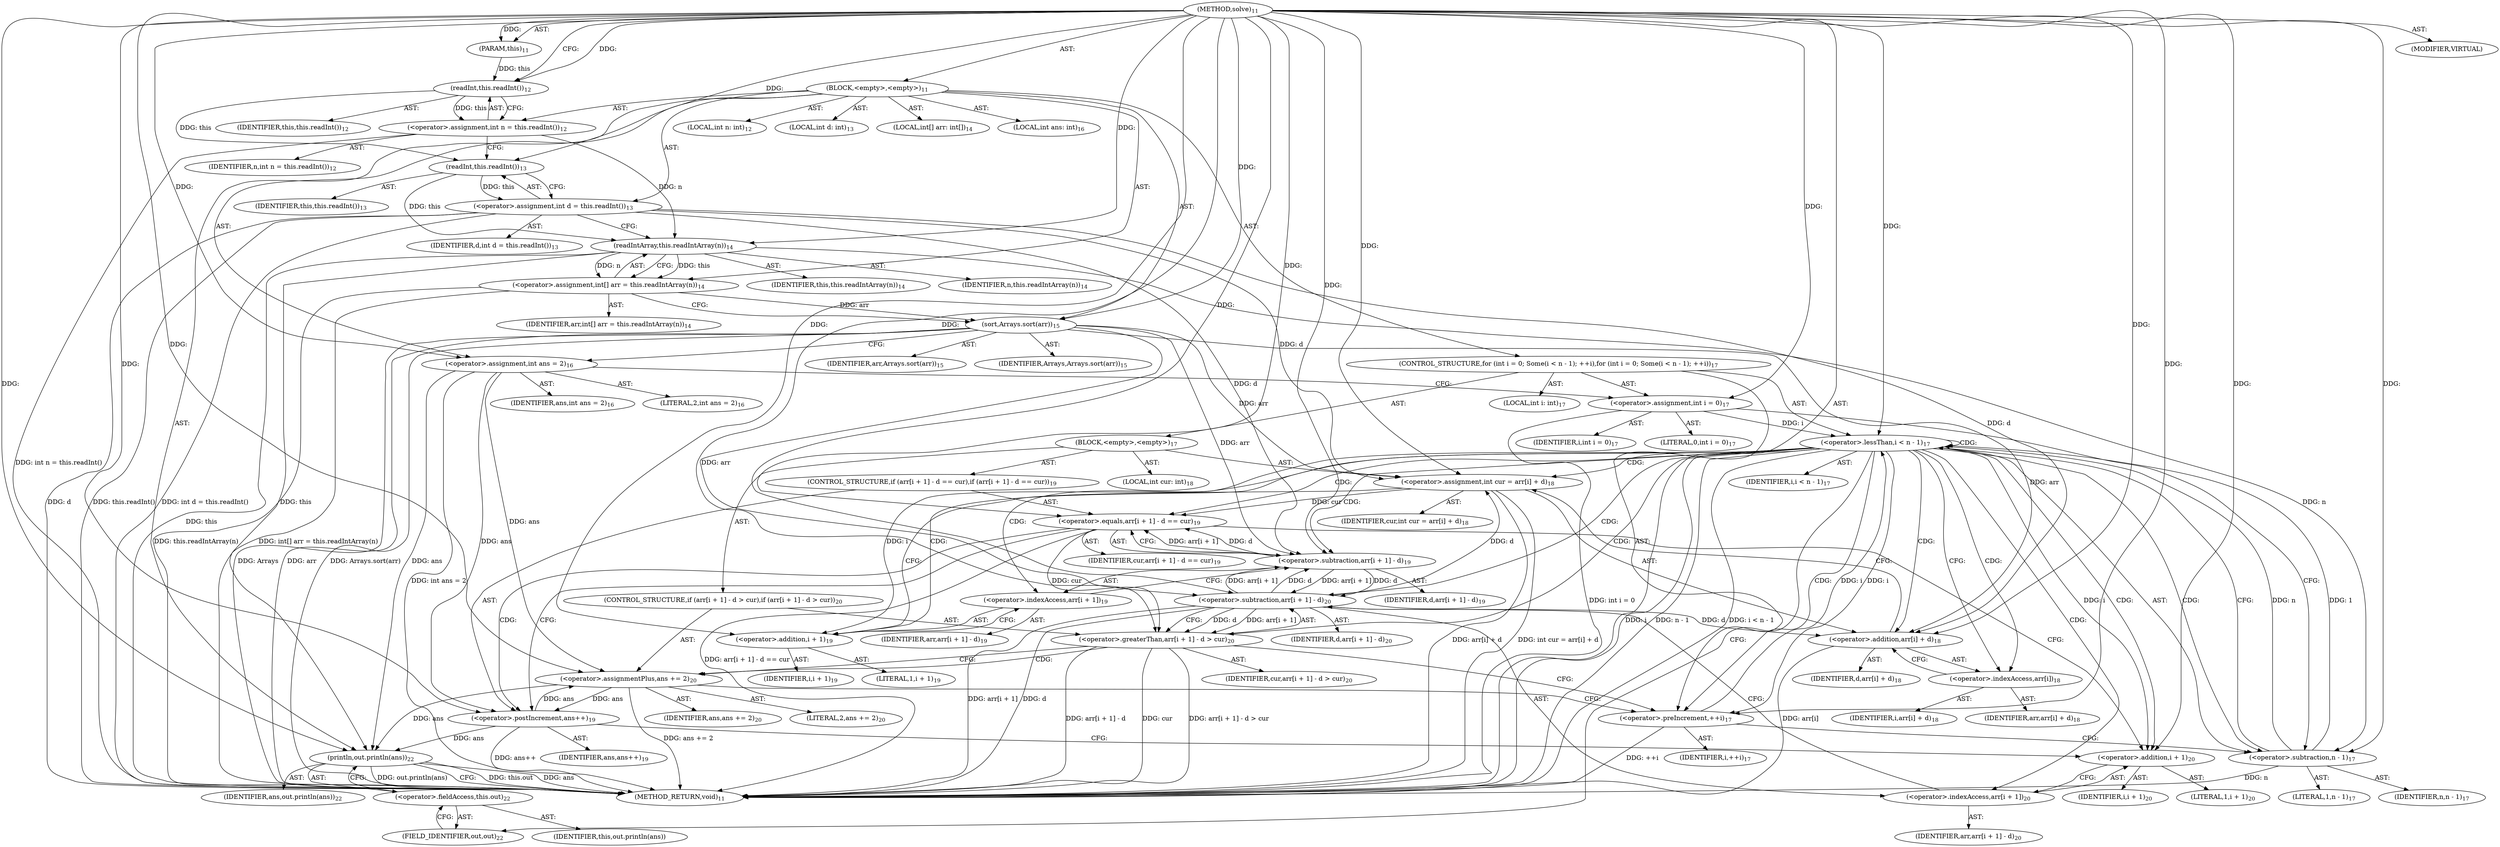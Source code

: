 digraph "solve" {  
"35" [label = <(METHOD,solve)<SUB>11</SUB>> ]
"4" [label = <(PARAM,this)<SUB>11</SUB>> ]
"36" [label = <(BLOCK,&lt;empty&gt;,&lt;empty&gt;)<SUB>11</SUB>> ]
"37" [label = <(LOCAL,int n: int)<SUB>12</SUB>> ]
"38" [label = <(&lt;operator&gt;.assignment,int n = this.readInt())<SUB>12</SUB>> ]
"39" [label = <(IDENTIFIER,n,int n = this.readInt())<SUB>12</SUB>> ]
"40" [label = <(readInt,this.readInt())<SUB>12</SUB>> ]
"3" [label = <(IDENTIFIER,this,this.readInt())<SUB>12</SUB>> ]
"41" [label = <(LOCAL,int d: int)<SUB>13</SUB>> ]
"42" [label = <(&lt;operator&gt;.assignment,int d = this.readInt())<SUB>13</SUB>> ]
"43" [label = <(IDENTIFIER,d,int d = this.readInt())<SUB>13</SUB>> ]
"44" [label = <(readInt,this.readInt())<SUB>13</SUB>> ]
"5" [label = <(IDENTIFIER,this,this.readInt())<SUB>13</SUB>> ]
"45" [label = <(LOCAL,int[] arr: int[])<SUB>14</SUB>> ]
"46" [label = <(&lt;operator&gt;.assignment,int[] arr = this.readIntArray(n))<SUB>14</SUB>> ]
"47" [label = <(IDENTIFIER,arr,int[] arr = this.readIntArray(n))<SUB>14</SUB>> ]
"48" [label = <(readIntArray,this.readIntArray(n))<SUB>14</SUB>> ]
"6" [label = <(IDENTIFIER,this,this.readIntArray(n))<SUB>14</SUB>> ]
"49" [label = <(IDENTIFIER,n,this.readIntArray(n))<SUB>14</SUB>> ]
"50" [label = <(sort,Arrays.sort(arr))<SUB>15</SUB>> ]
"51" [label = <(IDENTIFIER,Arrays,Arrays.sort(arr))<SUB>15</SUB>> ]
"52" [label = <(IDENTIFIER,arr,Arrays.sort(arr))<SUB>15</SUB>> ]
"53" [label = <(LOCAL,int ans: int)<SUB>16</SUB>> ]
"54" [label = <(&lt;operator&gt;.assignment,int ans = 2)<SUB>16</SUB>> ]
"55" [label = <(IDENTIFIER,ans,int ans = 2)<SUB>16</SUB>> ]
"56" [label = <(LITERAL,2,int ans = 2)<SUB>16</SUB>> ]
"57" [label = <(CONTROL_STRUCTURE,for (int i = 0; Some(i &lt; n - 1); ++i),for (int i = 0; Some(i &lt; n - 1); ++i))<SUB>17</SUB>> ]
"58" [label = <(LOCAL,int i: int)<SUB>17</SUB>> ]
"59" [label = <(&lt;operator&gt;.assignment,int i = 0)<SUB>17</SUB>> ]
"60" [label = <(IDENTIFIER,i,int i = 0)<SUB>17</SUB>> ]
"61" [label = <(LITERAL,0,int i = 0)<SUB>17</SUB>> ]
"62" [label = <(&lt;operator&gt;.lessThan,i &lt; n - 1)<SUB>17</SUB>> ]
"63" [label = <(IDENTIFIER,i,i &lt; n - 1)<SUB>17</SUB>> ]
"64" [label = <(&lt;operator&gt;.subtraction,n - 1)<SUB>17</SUB>> ]
"65" [label = <(IDENTIFIER,n,n - 1)<SUB>17</SUB>> ]
"66" [label = <(LITERAL,1,n - 1)<SUB>17</SUB>> ]
"67" [label = <(&lt;operator&gt;.preIncrement,++i)<SUB>17</SUB>> ]
"68" [label = <(IDENTIFIER,i,++i)<SUB>17</SUB>> ]
"69" [label = <(BLOCK,&lt;empty&gt;,&lt;empty&gt;)<SUB>17</SUB>> ]
"70" [label = <(LOCAL,int cur: int)<SUB>18</SUB>> ]
"71" [label = <(&lt;operator&gt;.assignment,int cur = arr[i] + d)<SUB>18</SUB>> ]
"72" [label = <(IDENTIFIER,cur,int cur = arr[i] + d)<SUB>18</SUB>> ]
"73" [label = <(&lt;operator&gt;.addition,arr[i] + d)<SUB>18</SUB>> ]
"74" [label = <(&lt;operator&gt;.indexAccess,arr[i])<SUB>18</SUB>> ]
"75" [label = <(IDENTIFIER,arr,arr[i] + d)<SUB>18</SUB>> ]
"76" [label = <(IDENTIFIER,i,arr[i] + d)<SUB>18</SUB>> ]
"77" [label = <(IDENTIFIER,d,arr[i] + d)<SUB>18</SUB>> ]
"78" [label = <(CONTROL_STRUCTURE,if (arr[i + 1] - d == cur),if (arr[i + 1] - d == cur))<SUB>19</SUB>> ]
"79" [label = <(&lt;operator&gt;.equals,arr[i + 1] - d == cur)<SUB>19</SUB>> ]
"80" [label = <(&lt;operator&gt;.subtraction,arr[i + 1] - d)<SUB>19</SUB>> ]
"81" [label = <(&lt;operator&gt;.indexAccess,arr[i + 1])<SUB>19</SUB>> ]
"82" [label = <(IDENTIFIER,arr,arr[i + 1] - d)<SUB>19</SUB>> ]
"83" [label = <(&lt;operator&gt;.addition,i + 1)<SUB>19</SUB>> ]
"84" [label = <(IDENTIFIER,i,i + 1)<SUB>19</SUB>> ]
"85" [label = <(LITERAL,1,i + 1)<SUB>19</SUB>> ]
"86" [label = <(IDENTIFIER,d,arr[i + 1] - d)<SUB>19</SUB>> ]
"87" [label = <(IDENTIFIER,cur,arr[i + 1] - d == cur)<SUB>19</SUB>> ]
"88" [label = <(&lt;operator&gt;.postIncrement,ans++)<SUB>19</SUB>> ]
"89" [label = <(IDENTIFIER,ans,ans++)<SUB>19</SUB>> ]
"90" [label = <(CONTROL_STRUCTURE,if (arr[i + 1] - d &gt; cur),if (arr[i + 1] - d &gt; cur))<SUB>20</SUB>> ]
"91" [label = <(&lt;operator&gt;.greaterThan,arr[i + 1] - d &gt; cur)<SUB>20</SUB>> ]
"92" [label = <(&lt;operator&gt;.subtraction,arr[i + 1] - d)<SUB>20</SUB>> ]
"93" [label = <(&lt;operator&gt;.indexAccess,arr[i + 1])<SUB>20</SUB>> ]
"94" [label = <(IDENTIFIER,arr,arr[i + 1] - d)<SUB>20</SUB>> ]
"95" [label = <(&lt;operator&gt;.addition,i + 1)<SUB>20</SUB>> ]
"96" [label = <(IDENTIFIER,i,i + 1)<SUB>20</SUB>> ]
"97" [label = <(LITERAL,1,i + 1)<SUB>20</SUB>> ]
"98" [label = <(IDENTIFIER,d,arr[i + 1] - d)<SUB>20</SUB>> ]
"99" [label = <(IDENTIFIER,cur,arr[i + 1] - d &gt; cur)<SUB>20</SUB>> ]
"100" [label = <(&lt;operator&gt;.assignmentPlus,ans += 2)<SUB>20</SUB>> ]
"101" [label = <(IDENTIFIER,ans,ans += 2)<SUB>20</SUB>> ]
"102" [label = <(LITERAL,2,ans += 2)<SUB>20</SUB>> ]
"103" [label = <(println,out.println(ans))<SUB>22</SUB>> ]
"104" [label = <(&lt;operator&gt;.fieldAccess,this.out)<SUB>22</SUB>> ]
"105" [label = <(IDENTIFIER,this,out.println(ans))> ]
"106" [label = <(FIELD_IDENTIFIER,out,out)<SUB>22</SUB>> ]
"107" [label = <(IDENTIFIER,ans,out.println(ans))<SUB>22</SUB>> ]
"108" [label = <(MODIFIER,VIRTUAL)> ]
"109" [label = <(METHOD_RETURN,void)<SUB>11</SUB>> ]
  "35" -> "4"  [ label = "AST: "] 
  "35" -> "36"  [ label = "AST: "] 
  "35" -> "108"  [ label = "AST: "] 
  "35" -> "109"  [ label = "AST: "] 
  "36" -> "37"  [ label = "AST: "] 
  "36" -> "38"  [ label = "AST: "] 
  "36" -> "41"  [ label = "AST: "] 
  "36" -> "42"  [ label = "AST: "] 
  "36" -> "45"  [ label = "AST: "] 
  "36" -> "46"  [ label = "AST: "] 
  "36" -> "50"  [ label = "AST: "] 
  "36" -> "53"  [ label = "AST: "] 
  "36" -> "54"  [ label = "AST: "] 
  "36" -> "57"  [ label = "AST: "] 
  "36" -> "103"  [ label = "AST: "] 
  "38" -> "39"  [ label = "AST: "] 
  "38" -> "40"  [ label = "AST: "] 
  "40" -> "3"  [ label = "AST: "] 
  "42" -> "43"  [ label = "AST: "] 
  "42" -> "44"  [ label = "AST: "] 
  "44" -> "5"  [ label = "AST: "] 
  "46" -> "47"  [ label = "AST: "] 
  "46" -> "48"  [ label = "AST: "] 
  "48" -> "6"  [ label = "AST: "] 
  "48" -> "49"  [ label = "AST: "] 
  "50" -> "51"  [ label = "AST: "] 
  "50" -> "52"  [ label = "AST: "] 
  "54" -> "55"  [ label = "AST: "] 
  "54" -> "56"  [ label = "AST: "] 
  "57" -> "58"  [ label = "AST: "] 
  "57" -> "59"  [ label = "AST: "] 
  "57" -> "62"  [ label = "AST: "] 
  "57" -> "67"  [ label = "AST: "] 
  "57" -> "69"  [ label = "AST: "] 
  "59" -> "60"  [ label = "AST: "] 
  "59" -> "61"  [ label = "AST: "] 
  "62" -> "63"  [ label = "AST: "] 
  "62" -> "64"  [ label = "AST: "] 
  "64" -> "65"  [ label = "AST: "] 
  "64" -> "66"  [ label = "AST: "] 
  "67" -> "68"  [ label = "AST: "] 
  "69" -> "70"  [ label = "AST: "] 
  "69" -> "71"  [ label = "AST: "] 
  "69" -> "78"  [ label = "AST: "] 
  "69" -> "90"  [ label = "AST: "] 
  "71" -> "72"  [ label = "AST: "] 
  "71" -> "73"  [ label = "AST: "] 
  "73" -> "74"  [ label = "AST: "] 
  "73" -> "77"  [ label = "AST: "] 
  "74" -> "75"  [ label = "AST: "] 
  "74" -> "76"  [ label = "AST: "] 
  "78" -> "79"  [ label = "AST: "] 
  "78" -> "88"  [ label = "AST: "] 
  "79" -> "80"  [ label = "AST: "] 
  "79" -> "87"  [ label = "AST: "] 
  "80" -> "81"  [ label = "AST: "] 
  "80" -> "86"  [ label = "AST: "] 
  "81" -> "82"  [ label = "AST: "] 
  "81" -> "83"  [ label = "AST: "] 
  "83" -> "84"  [ label = "AST: "] 
  "83" -> "85"  [ label = "AST: "] 
  "88" -> "89"  [ label = "AST: "] 
  "90" -> "91"  [ label = "AST: "] 
  "90" -> "100"  [ label = "AST: "] 
  "91" -> "92"  [ label = "AST: "] 
  "91" -> "99"  [ label = "AST: "] 
  "92" -> "93"  [ label = "AST: "] 
  "92" -> "98"  [ label = "AST: "] 
  "93" -> "94"  [ label = "AST: "] 
  "93" -> "95"  [ label = "AST: "] 
  "95" -> "96"  [ label = "AST: "] 
  "95" -> "97"  [ label = "AST: "] 
  "100" -> "101"  [ label = "AST: "] 
  "100" -> "102"  [ label = "AST: "] 
  "103" -> "104"  [ label = "AST: "] 
  "103" -> "107"  [ label = "AST: "] 
  "104" -> "105"  [ label = "AST: "] 
  "104" -> "106"  [ label = "AST: "] 
  "38" -> "44"  [ label = "CFG: "] 
  "42" -> "48"  [ label = "CFG: "] 
  "46" -> "50"  [ label = "CFG: "] 
  "50" -> "54"  [ label = "CFG: "] 
  "54" -> "59"  [ label = "CFG: "] 
  "103" -> "109"  [ label = "CFG: "] 
  "40" -> "38"  [ label = "CFG: "] 
  "44" -> "42"  [ label = "CFG: "] 
  "48" -> "46"  [ label = "CFG: "] 
  "59" -> "64"  [ label = "CFG: "] 
  "62" -> "74"  [ label = "CFG: "] 
  "62" -> "106"  [ label = "CFG: "] 
  "67" -> "64"  [ label = "CFG: "] 
  "104" -> "103"  [ label = "CFG: "] 
  "64" -> "62"  [ label = "CFG: "] 
  "71" -> "83"  [ label = "CFG: "] 
  "106" -> "104"  [ label = "CFG: "] 
  "73" -> "71"  [ label = "CFG: "] 
  "79" -> "88"  [ label = "CFG: "] 
  "79" -> "95"  [ label = "CFG: "] 
  "88" -> "95"  [ label = "CFG: "] 
  "91" -> "100"  [ label = "CFG: "] 
  "91" -> "67"  [ label = "CFG: "] 
  "100" -> "67"  [ label = "CFG: "] 
  "74" -> "73"  [ label = "CFG: "] 
  "80" -> "79"  [ label = "CFG: "] 
  "92" -> "91"  [ label = "CFG: "] 
  "81" -> "80"  [ label = "CFG: "] 
  "93" -> "92"  [ label = "CFG: "] 
  "83" -> "81"  [ label = "CFG: "] 
  "95" -> "93"  [ label = "CFG: "] 
  "35" -> "40"  [ label = "CFG: "] 
  "38" -> "109"  [ label = "DDG: int n = this.readInt()"] 
  "42" -> "109"  [ label = "DDG: d"] 
  "42" -> "109"  [ label = "DDG: this.readInt()"] 
  "42" -> "109"  [ label = "DDG: int d = this.readInt()"] 
  "48" -> "109"  [ label = "DDG: this"] 
  "46" -> "109"  [ label = "DDG: this.readIntArray(n)"] 
  "46" -> "109"  [ label = "DDG: int[] arr = this.readIntArray(n)"] 
  "50" -> "109"  [ label = "DDG: arr"] 
  "50" -> "109"  [ label = "DDG: Arrays.sort(arr)"] 
  "54" -> "109"  [ label = "DDG: int ans = 2"] 
  "59" -> "109"  [ label = "DDG: int i = 0"] 
  "62" -> "109"  [ label = "DDG: i"] 
  "64" -> "109"  [ label = "DDG: n"] 
  "62" -> "109"  [ label = "DDG: n - 1"] 
  "62" -> "109"  [ label = "DDG: i &lt; n - 1"] 
  "103" -> "109"  [ label = "DDG: this.out"] 
  "103" -> "109"  [ label = "DDG: ans"] 
  "103" -> "109"  [ label = "DDG: out.println(ans)"] 
  "73" -> "109"  [ label = "DDG: arr[i]"] 
  "71" -> "109"  [ label = "DDG: arr[i] + d"] 
  "71" -> "109"  [ label = "DDG: int cur = arr[i] + d"] 
  "79" -> "109"  [ label = "DDG: arr[i + 1] - d == cur"] 
  "88" -> "109"  [ label = "DDG: ans++"] 
  "92" -> "109"  [ label = "DDG: arr[i + 1]"] 
  "92" -> "109"  [ label = "DDG: d"] 
  "91" -> "109"  [ label = "DDG: arr[i + 1] - d"] 
  "91" -> "109"  [ label = "DDG: cur"] 
  "91" -> "109"  [ label = "DDG: arr[i + 1] - d &gt; cur"] 
  "100" -> "109"  [ label = "DDG: ans += 2"] 
  "67" -> "109"  [ label = "DDG: ++i"] 
  "50" -> "109"  [ label = "DDG: Arrays"] 
  "35" -> "4"  [ label = "DDG: "] 
  "40" -> "38"  [ label = "DDG: this"] 
  "44" -> "42"  [ label = "DDG: this"] 
  "48" -> "46"  [ label = "DDG: this"] 
  "48" -> "46"  [ label = "DDG: n"] 
  "35" -> "54"  [ label = "DDG: "] 
  "35" -> "50"  [ label = "DDG: "] 
  "46" -> "50"  [ label = "DDG: arr"] 
  "35" -> "59"  [ label = "DDG: "] 
  "48" -> "103"  [ label = "DDG: this"] 
  "54" -> "103"  [ label = "DDG: ans"] 
  "88" -> "103"  [ label = "DDG: ans"] 
  "100" -> "103"  [ label = "DDG: ans"] 
  "35" -> "103"  [ label = "DDG: "] 
  "4" -> "40"  [ label = "DDG: this"] 
  "35" -> "40"  [ label = "DDG: "] 
  "40" -> "44"  [ label = "DDG: this"] 
  "35" -> "44"  [ label = "DDG: "] 
  "44" -> "48"  [ label = "DDG: this"] 
  "35" -> "48"  [ label = "DDG: "] 
  "38" -> "48"  [ label = "DDG: n"] 
  "59" -> "62"  [ label = "DDG: i"] 
  "67" -> "62"  [ label = "DDG: i"] 
  "35" -> "62"  [ label = "DDG: "] 
  "64" -> "62"  [ label = "DDG: n"] 
  "64" -> "62"  [ label = "DDG: 1"] 
  "35" -> "67"  [ label = "DDG: "] 
  "62" -> "67"  [ label = "DDG: i"] 
  "50" -> "71"  [ label = "DDG: arr"] 
  "42" -> "71"  [ label = "DDG: d"] 
  "92" -> "71"  [ label = "DDG: d"] 
  "35" -> "71"  [ label = "DDG: "] 
  "48" -> "64"  [ label = "DDG: n"] 
  "35" -> "64"  [ label = "DDG: "] 
  "35" -> "100"  [ label = "DDG: "] 
  "50" -> "73"  [ label = "DDG: arr"] 
  "42" -> "73"  [ label = "DDG: d"] 
  "92" -> "73"  [ label = "DDG: d"] 
  "35" -> "73"  [ label = "DDG: "] 
  "80" -> "79"  [ label = "DDG: arr[i + 1]"] 
  "80" -> "79"  [ label = "DDG: d"] 
  "71" -> "79"  [ label = "DDG: cur"] 
  "35" -> "79"  [ label = "DDG: "] 
  "54" -> "88"  [ label = "DDG: ans"] 
  "100" -> "88"  [ label = "DDG: ans"] 
  "35" -> "88"  [ label = "DDG: "] 
  "92" -> "91"  [ label = "DDG: arr[i + 1]"] 
  "92" -> "91"  [ label = "DDG: d"] 
  "79" -> "91"  [ label = "DDG: cur"] 
  "35" -> "91"  [ label = "DDG: "] 
  "54" -> "100"  [ label = "DDG: ans"] 
  "88" -> "100"  [ label = "DDG: ans"] 
  "50" -> "80"  [ label = "DDG: arr"] 
  "92" -> "80"  [ label = "DDG: arr[i + 1]"] 
  "35" -> "80"  [ label = "DDG: "] 
  "42" -> "80"  [ label = "DDG: d"] 
  "92" -> "80"  [ label = "DDG: d"] 
  "50" -> "92"  [ label = "DDG: arr"] 
  "80" -> "92"  [ label = "DDG: arr[i + 1]"] 
  "80" -> "92"  [ label = "DDG: d"] 
  "35" -> "92"  [ label = "DDG: "] 
  "62" -> "83"  [ label = "DDG: i"] 
  "35" -> "83"  [ label = "DDG: "] 
  "35" -> "95"  [ label = "DDG: "] 
  "62" -> "95"  [ label = "DDG: i"] 
  "62" -> "80"  [ label = "CDG: "] 
  "62" -> "73"  [ label = "CDG: "] 
  "62" -> "64"  [ label = "CDG: "] 
  "62" -> "83"  [ label = "CDG: "] 
  "62" -> "71"  [ label = "CDG: "] 
  "62" -> "81"  [ label = "CDG: "] 
  "62" -> "67"  [ label = "CDG: "] 
  "62" -> "74"  [ label = "CDG: "] 
  "62" -> "95"  [ label = "CDG: "] 
  "62" -> "92"  [ label = "CDG: "] 
  "62" -> "91"  [ label = "CDG: "] 
  "62" -> "93"  [ label = "CDG: "] 
  "62" -> "62"  [ label = "CDG: "] 
  "62" -> "79"  [ label = "CDG: "] 
  "79" -> "88"  [ label = "CDG: "] 
  "91" -> "100"  [ label = "CDG: "] 
}
